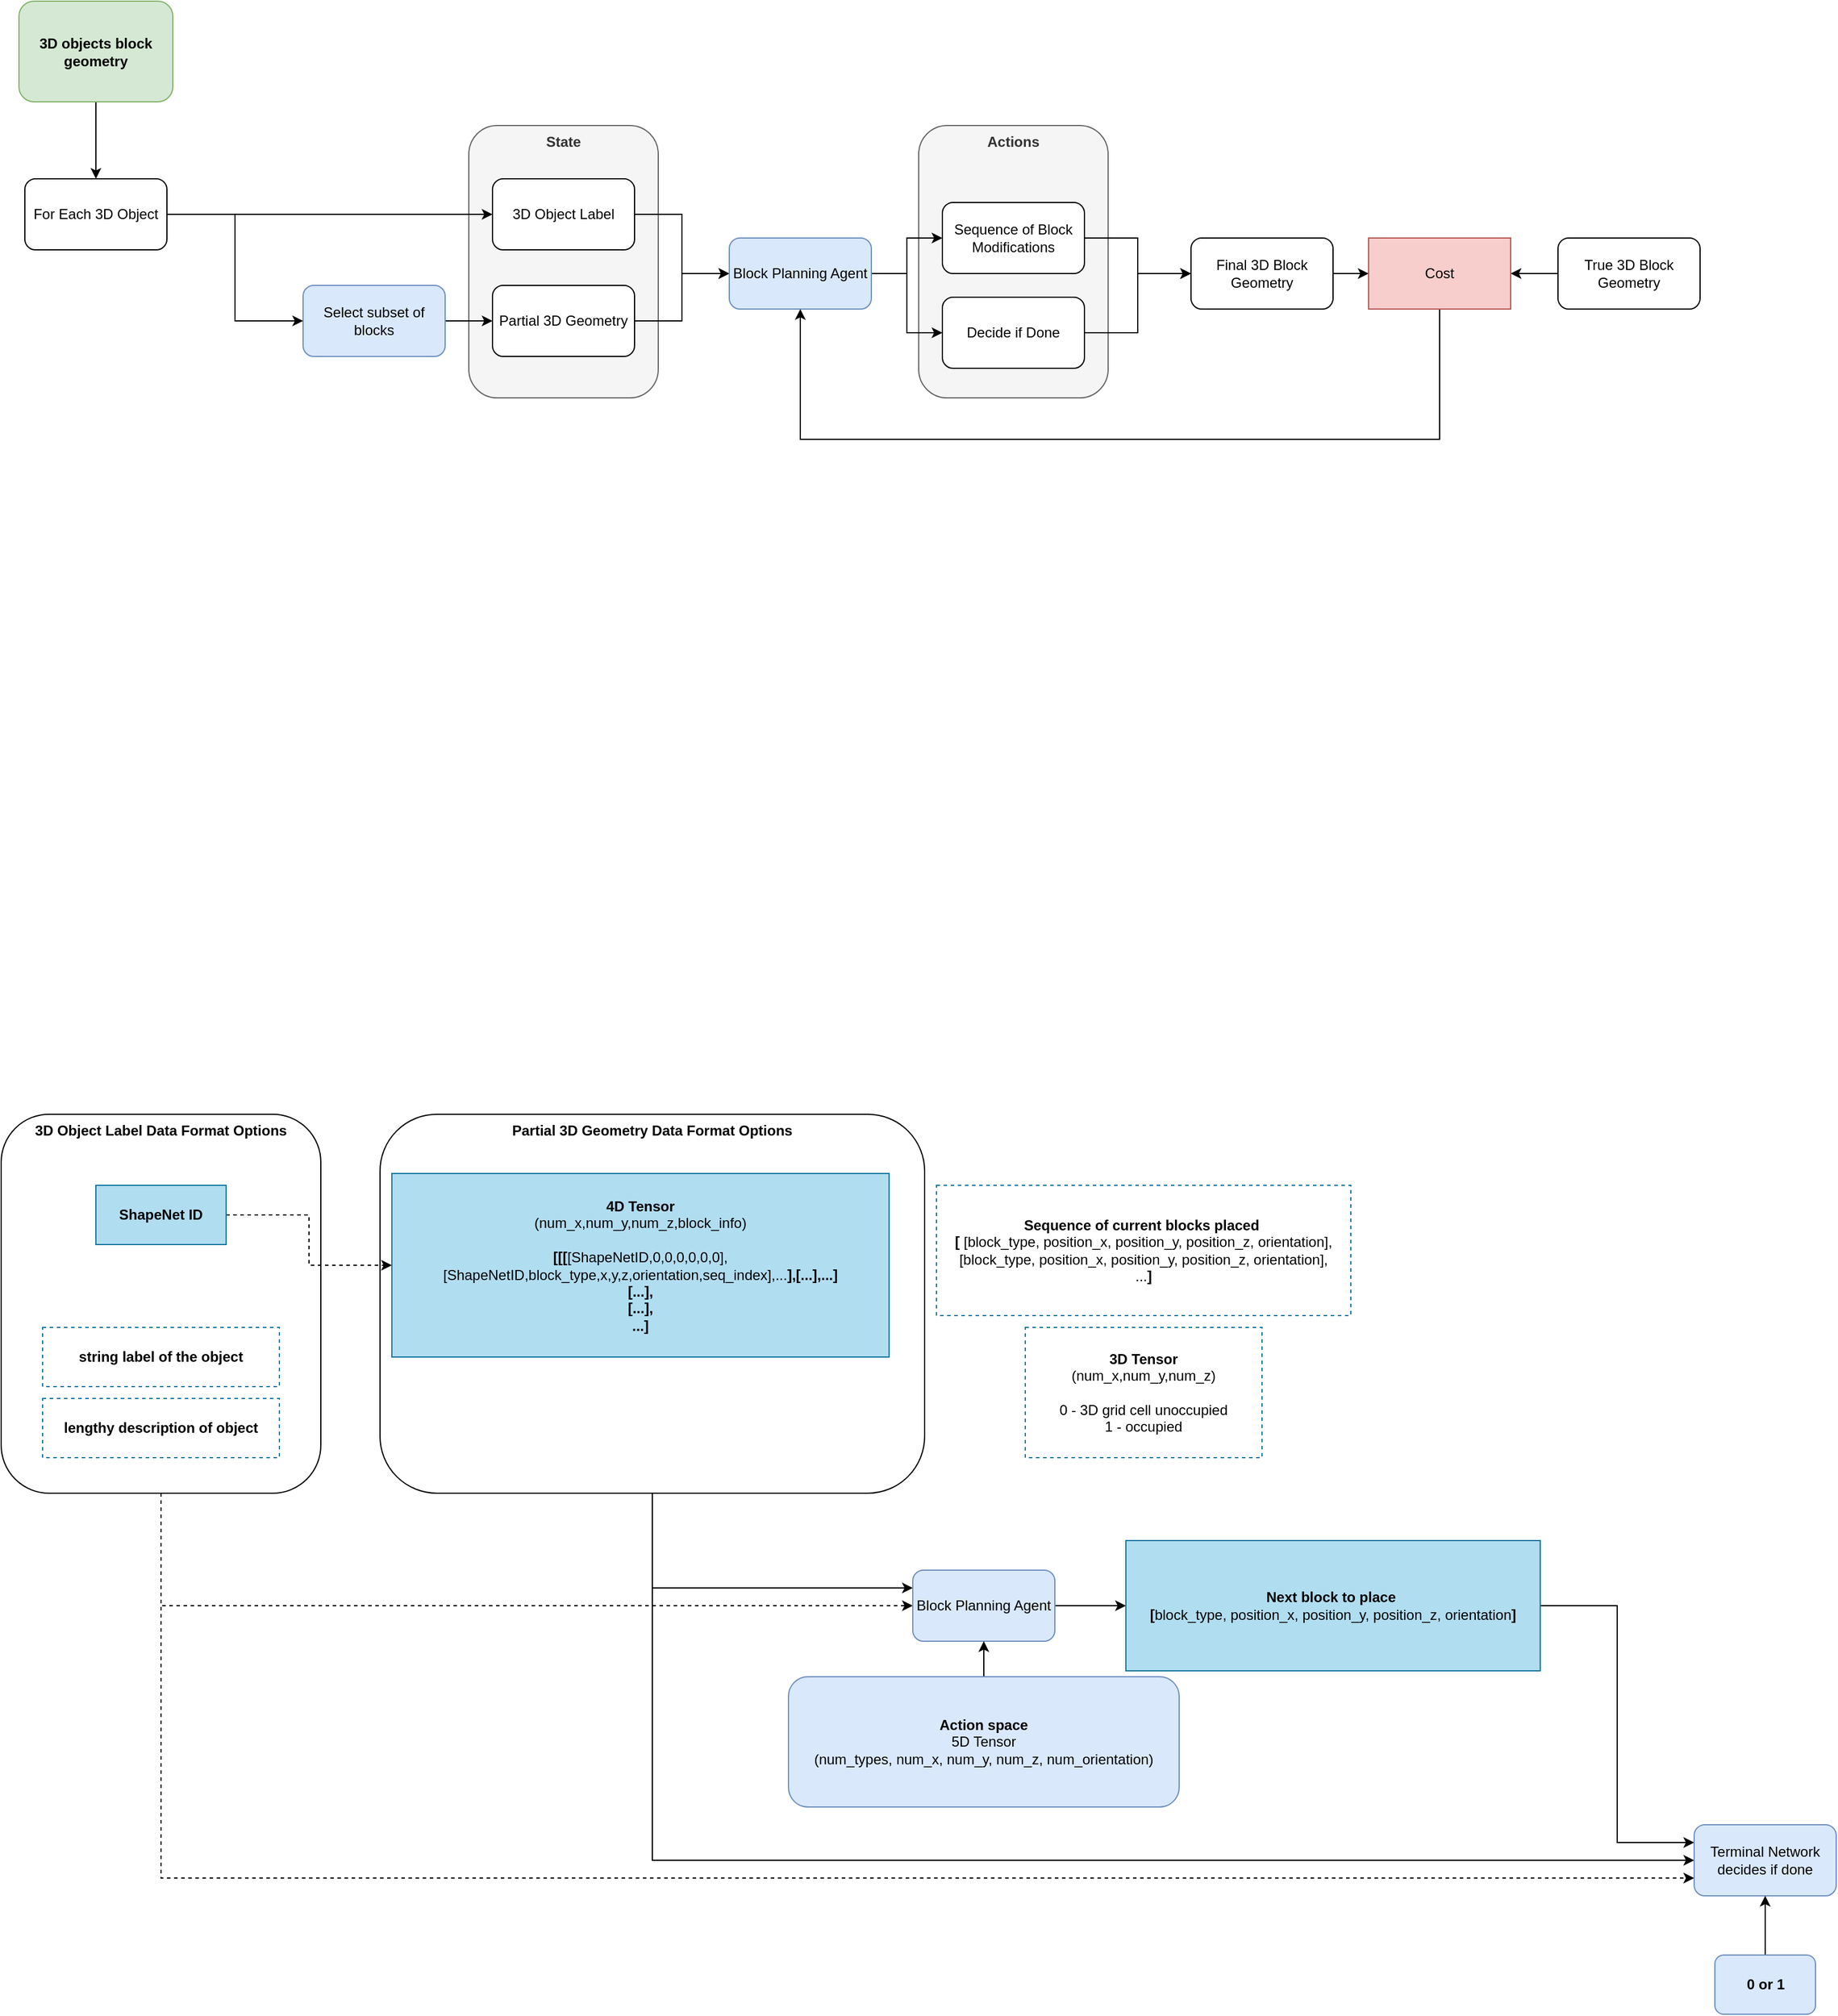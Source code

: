 <mxfile version="20.7.4" type="device"><diagram id="EGjF2JkE2Qouqx4IitUG" name="Page-1"><mxGraphModel dx="1803" dy="1941" grid="1" gridSize="10" guides="1" tooltips="1" connect="1" arrows="1" fold="1" page="1" pageScale="1" pageWidth="1600" pageHeight="900" math="0" shadow="0"><root><mxCell id="0"/><mxCell id="1" parent="0"/><mxCell id="ZmiK0YBM-MFfKVnVQpeY-30" value="&lt;b&gt;Actions&lt;/b&gt;" style="rounded=1;whiteSpace=wrap;html=1;strokeColor=#666666;strokeWidth=1;fontFamily=Helvetica;fontSize=12;fontColor=#333333;fillColor=#f5f5f5;verticalAlign=top;" vertex="1" parent="1"><mxGeometry x="800" y="-735" width="160" height="230" as="geometry"/></mxCell><mxCell id="ZmiK0YBM-MFfKVnVQpeY-29" value="&lt;b&gt;State&lt;/b&gt;" style="rounded=1;whiteSpace=wrap;html=1;strokeColor=#666666;strokeWidth=1;fontFamily=Helvetica;fontSize=12;fontColor=#333333;fillColor=#f5f5f5;verticalAlign=top;" vertex="1" parent="1"><mxGeometry x="420" y="-735" width="160" height="230" as="geometry"/></mxCell><mxCell id="ZmiK0YBM-MFfKVnVQpeY-38" style="edgeStyle=orthogonalEdgeStyle;rounded=0;orthogonalLoop=1;jettySize=auto;html=1;entryX=0;entryY=0.25;entryDx=0;entryDy=0;exitX=0.5;exitY=1;exitDx=0;exitDy=0;" edge="1" parent="1" source="ZmiK0YBM-MFfKVnVQpeY-27" target="ZmiK0YBM-MFfKVnVQpeY-35"><mxGeometry relative="1" as="geometry"/></mxCell><mxCell id="ZmiK0YBM-MFfKVnVQpeY-41" style="edgeStyle=orthogonalEdgeStyle;rounded=0;orthogonalLoop=1;jettySize=auto;html=1;entryX=0;entryY=0.5;entryDx=0;entryDy=0;exitX=0.5;exitY=1;exitDx=0;exitDy=0;" edge="1" parent="1" source="ZmiK0YBM-MFfKVnVQpeY-27" target="ZmiK0YBM-MFfKVnVQpeY-39"><mxGeometry relative="1" as="geometry"/></mxCell><mxCell id="ZmiK0YBM-MFfKVnVQpeY-27" value="Partial 3D Geometry Data Format Options" style="rounded=1;whiteSpace=wrap;html=1;strokeColor=default;strokeWidth=1;fontFamily=Helvetica;fontSize=12;fontColor=default;fillColor=default;verticalAlign=top;fontStyle=1" vertex="1" parent="1"><mxGeometry x="345" y="100" width="460" height="320" as="geometry"/></mxCell><mxCell id="ZmiK0YBM-MFfKVnVQpeY-1" style="edgeStyle=orthogonalEdgeStyle;shape=connector;rounded=0;orthogonalLoop=1;jettySize=auto;html=1;labelBackgroundColor=default;strokeColor=default;fontFamily=Helvetica;fontSize=12;fontColor=default;endArrow=classic;" edge="1" parent="1" source="ZmiK0YBM-MFfKVnVQpeY-2" target="ZmiK0YBM-MFfKVnVQpeY-7"><mxGeometry relative="1" as="geometry"/></mxCell><mxCell id="ZmiK0YBM-MFfKVnVQpeY-2" value="3D Object Label" style="rounded=1;whiteSpace=wrap;html=1;strokeColor=default;strokeWidth=1;fontFamily=Helvetica;fontSize=12;fontColor=default;fillColor=default;" vertex="1" parent="1"><mxGeometry x="440" y="-690" width="120" height="60" as="geometry"/></mxCell><mxCell id="ZmiK0YBM-MFfKVnVQpeY-3" style="edgeStyle=orthogonalEdgeStyle;shape=connector;rounded=0;orthogonalLoop=1;jettySize=auto;html=1;entryX=0;entryY=0.5;entryDx=0;entryDy=0;labelBackgroundColor=default;strokeColor=default;fontFamily=Helvetica;fontSize=12;fontColor=default;endArrow=classic;" edge="1" parent="1" source="ZmiK0YBM-MFfKVnVQpeY-4" target="ZmiK0YBM-MFfKVnVQpeY-7"><mxGeometry relative="1" as="geometry"/></mxCell><mxCell id="ZmiK0YBM-MFfKVnVQpeY-4" value="Partial 3D Geometry" style="rounded=1;whiteSpace=wrap;html=1;strokeColor=default;strokeWidth=1;fontFamily=Helvetica;fontSize=12;fontColor=default;fillColor=default;" vertex="1" parent="1"><mxGeometry x="440" y="-600" width="120" height="60" as="geometry"/></mxCell><mxCell id="ZmiK0YBM-MFfKVnVQpeY-5" style="edgeStyle=orthogonalEdgeStyle;shape=connector;rounded=0;orthogonalLoop=1;jettySize=auto;html=1;entryX=0;entryY=0.5;entryDx=0;entryDy=0;labelBackgroundColor=default;strokeColor=default;fontFamily=Helvetica;fontSize=12;fontColor=default;endArrow=classic;" edge="1" parent="1" source="ZmiK0YBM-MFfKVnVQpeY-7" target="ZmiK0YBM-MFfKVnVQpeY-15"><mxGeometry relative="1" as="geometry"/></mxCell><mxCell id="ZmiK0YBM-MFfKVnVQpeY-6" style="edgeStyle=orthogonalEdgeStyle;shape=connector;rounded=0;orthogonalLoop=1;jettySize=auto;html=1;entryX=0;entryY=0.5;entryDx=0;entryDy=0;labelBackgroundColor=default;strokeColor=default;fontFamily=Helvetica;fontSize=12;fontColor=default;endArrow=classic;" edge="1" parent="1" source="ZmiK0YBM-MFfKVnVQpeY-7" target="ZmiK0YBM-MFfKVnVQpeY-17"><mxGeometry relative="1" as="geometry"/></mxCell><mxCell id="ZmiK0YBM-MFfKVnVQpeY-7" value="Block Planning Agent" style="rounded=1;whiteSpace=wrap;html=1;strokeColor=#6c8ebf;strokeWidth=1;fontFamily=Helvetica;fontSize=12;fillColor=#dae8fc;" vertex="1" parent="1"><mxGeometry x="640" y="-640" width="120" height="60" as="geometry"/></mxCell><mxCell id="ZmiK0YBM-MFfKVnVQpeY-8" style="edgeStyle=orthogonalEdgeStyle;shape=connector;rounded=0;orthogonalLoop=1;jettySize=auto;html=1;entryX=0;entryY=0.5;entryDx=0;entryDy=0;labelBackgroundColor=default;strokeColor=default;fontFamily=Helvetica;fontSize=12;fontColor=default;endArrow=classic;" edge="1" parent="1" source="ZmiK0YBM-MFfKVnVQpeY-9" target="ZmiK0YBM-MFfKVnVQpeY-13"><mxGeometry relative="1" as="geometry"/></mxCell><mxCell id="ZmiK0YBM-MFfKVnVQpeY-9" value="Final 3D Block Geometry" style="rounded=1;whiteSpace=wrap;html=1;strokeColor=default;strokeWidth=1;fontFamily=Helvetica;fontSize=12;fontColor=default;fillColor=default;" vertex="1" parent="1"><mxGeometry x="1030" y="-640" width="120" height="60" as="geometry"/></mxCell><mxCell id="ZmiK0YBM-MFfKVnVQpeY-10" style="edgeStyle=orthogonalEdgeStyle;shape=connector;rounded=0;orthogonalLoop=1;jettySize=auto;html=1;entryX=1;entryY=0.5;entryDx=0;entryDy=0;labelBackgroundColor=default;strokeColor=default;fontFamily=Helvetica;fontSize=12;fontColor=default;endArrow=classic;" edge="1" parent="1" source="ZmiK0YBM-MFfKVnVQpeY-11" target="ZmiK0YBM-MFfKVnVQpeY-13"><mxGeometry relative="1" as="geometry"/></mxCell><mxCell id="ZmiK0YBM-MFfKVnVQpeY-11" value="True 3D Block Geometry" style="rounded=1;whiteSpace=wrap;html=1;strokeColor=default;strokeWidth=1;fontFamily=Helvetica;fontSize=12;fontColor=default;fillColor=default;" vertex="1" parent="1"><mxGeometry x="1340" y="-640" width="120" height="60" as="geometry"/></mxCell><mxCell id="ZmiK0YBM-MFfKVnVQpeY-12" style="edgeStyle=orthogonalEdgeStyle;shape=connector;rounded=0;orthogonalLoop=1;jettySize=auto;html=1;entryX=0.5;entryY=1;entryDx=0;entryDy=0;labelBackgroundColor=default;strokeColor=default;fontFamily=Helvetica;fontSize=12;fontColor=default;endArrow=classic;" edge="1" parent="1" source="ZmiK0YBM-MFfKVnVQpeY-13" target="ZmiK0YBM-MFfKVnVQpeY-7"><mxGeometry relative="1" as="geometry"><Array as="points"><mxPoint x="1240" y="-470"/><mxPoint x="700" y="-470"/></Array></mxGeometry></mxCell><mxCell id="ZmiK0YBM-MFfKVnVQpeY-13" value="Cost" style="rounded=0;whiteSpace=wrap;html=1;strokeColor=#b85450;strokeWidth=1;fontFamily=Helvetica;fontSize=12;fillColor=#f8cecc;" vertex="1" parent="1"><mxGeometry x="1180" y="-640" width="120" height="60" as="geometry"/></mxCell><mxCell id="ZmiK0YBM-MFfKVnVQpeY-14" style="edgeStyle=orthogonalEdgeStyle;shape=connector;rounded=0;orthogonalLoop=1;jettySize=auto;html=1;entryX=0;entryY=0.5;entryDx=0;entryDy=0;labelBackgroundColor=default;strokeColor=default;fontFamily=Helvetica;fontSize=12;fontColor=default;endArrow=classic;" edge="1" parent="1" source="ZmiK0YBM-MFfKVnVQpeY-15" target="ZmiK0YBM-MFfKVnVQpeY-9"><mxGeometry relative="1" as="geometry"/></mxCell><mxCell id="ZmiK0YBM-MFfKVnVQpeY-15" value="Sequence of Block Modifications" style="rounded=1;whiteSpace=wrap;html=1;strokeColor=default;strokeWidth=1;fontFamily=Helvetica;fontSize=12;fontColor=default;fillColor=default;" vertex="1" parent="1"><mxGeometry x="820" y="-670" width="120" height="60" as="geometry"/></mxCell><mxCell id="ZmiK0YBM-MFfKVnVQpeY-16" style="edgeStyle=orthogonalEdgeStyle;shape=connector;rounded=0;orthogonalLoop=1;jettySize=auto;html=1;entryX=0;entryY=0.5;entryDx=0;entryDy=0;labelBackgroundColor=default;strokeColor=default;fontFamily=Helvetica;fontSize=12;fontColor=default;endArrow=classic;" edge="1" parent="1" source="ZmiK0YBM-MFfKVnVQpeY-17" target="ZmiK0YBM-MFfKVnVQpeY-9"><mxGeometry relative="1" as="geometry"/></mxCell><mxCell id="ZmiK0YBM-MFfKVnVQpeY-17" value="Decide if Done" style="rounded=1;whiteSpace=wrap;html=1;strokeColor=default;strokeWidth=1;fontFamily=Helvetica;fontSize=12;fontColor=default;fillColor=default;" vertex="1" parent="1"><mxGeometry x="820" y="-590" width="120" height="60" as="geometry"/></mxCell><mxCell id="ZmiK0YBM-MFfKVnVQpeY-18" style="edgeStyle=orthogonalEdgeStyle;shape=connector;rounded=0;orthogonalLoop=1;jettySize=auto;html=1;labelBackgroundColor=default;strokeColor=default;fontFamily=Helvetica;fontSize=12;fontColor=default;endArrow=classic;" edge="1" parent="1" source="ZmiK0YBM-MFfKVnVQpeY-19" target="ZmiK0YBM-MFfKVnVQpeY-24"><mxGeometry relative="1" as="geometry"/></mxCell><mxCell id="ZmiK0YBM-MFfKVnVQpeY-19" value="3D objects block geometry" style="rounded=1;whiteSpace=wrap;html=1;verticalAlign=middle;fontStyle=1;fillColor=#d5e8d4;strokeColor=#82b366;" vertex="1" parent="1"><mxGeometry x="40" y="-840" width="130" height="85" as="geometry"/></mxCell><mxCell id="ZmiK0YBM-MFfKVnVQpeY-20" style="edgeStyle=orthogonalEdgeStyle;shape=connector;rounded=0;orthogonalLoop=1;jettySize=auto;html=1;labelBackgroundColor=default;strokeColor=default;fontFamily=Helvetica;fontSize=12;fontColor=default;endArrow=classic;" edge="1" parent="1" source="ZmiK0YBM-MFfKVnVQpeY-21" target="ZmiK0YBM-MFfKVnVQpeY-4"><mxGeometry relative="1" as="geometry"/></mxCell><mxCell id="ZmiK0YBM-MFfKVnVQpeY-21" value="Select subset of blocks" style="rounded=1;whiteSpace=wrap;html=1;strokeColor=#6c8ebf;strokeWidth=1;fontFamily=Helvetica;fontSize=12;fillColor=#dae8fc;" vertex="1" parent="1"><mxGeometry x="280" y="-600" width="120" height="60" as="geometry"/></mxCell><mxCell id="ZmiK0YBM-MFfKVnVQpeY-22" style="edgeStyle=orthogonalEdgeStyle;shape=connector;rounded=0;orthogonalLoop=1;jettySize=auto;html=1;labelBackgroundColor=default;strokeColor=default;fontFamily=Helvetica;fontSize=12;fontColor=default;endArrow=classic;" edge="1" parent="1" source="ZmiK0YBM-MFfKVnVQpeY-24" target="ZmiK0YBM-MFfKVnVQpeY-2"><mxGeometry relative="1" as="geometry"/></mxCell><mxCell id="ZmiK0YBM-MFfKVnVQpeY-23" style="edgeStyle=orthogonalEdgeStyle;shape=connector;rounded=0;orthogonalLoop=1;jettySize=auto;html=1;entryX=0;entryY=0.5;entryDx=0;entryDy=0;labelBackgroundColor=default;strokeColor=default;fontFamily=Helvetica;fontSize=12;fontColor=default;endArrow=classic;" edge="1" parent="1" source="ZmiK0YBM-MFfKVnVQpeY-24" target="ZmiK0YBM-MFfKVnVQpeY-21"><mxGeometry relative="1" as="geometry"/></mxCell><mxCell id="ZmiK0YBM-MFfKVnVQpeY-24" value="For Each 3D Object" style="rounded=1;whiteSpace=wrap;html=1;strokeColor=default;strokeWidth=1;fontFamily=Helvetica;fontSize=12;fontColor=default;fillColor=default;" vertex="1" parent="1"><mxGeometry x="45" y="-690" width="120" height="60" as="geometry"/></mxCell><mxCell id="ZmiK0YBM-MFfKVnVQpeY-26" value="&lt;b&gt;3D Tensor&lt;br&gt;&lt;/b&gt;(num_x,num_y,num_z)&lt;br&gt;&lt;br&gt;0 - 3D grid cell unoccupied&lt;br&gt;1 - occupied" style="whiteSpace=wrap;html=1;fillColor=none;strokeColor=#10739e;fontStyle=0;dashed=1;" vertex="1" parent="1"><mxGeometry x="890" y="280" width="200" height="110" as="geometry"/></mxCell><mxCell id="ZmiK0YBM-MFfKVnVQpeY-28" value="&lt;b&gt;Sequence of current blocks placed&lt;/b&gt;&amp;nbsp;&lt;br&gt;&lt;b&gt;[&lt;/b&gt; [block_type, position_x, position_y, position_z, orientation],&lt;br&gt;[block_type, position_x, position_y, position_z, orientation],&lt;br&gt;...&lt;b&gt;]&lt;/b&gt;" style="whiteSpace=wrap;html=1;fillColor=none;strokeColor=#10739e;fontStyle=0;dashed=1;" vertex="1" parent="1"><mxGeometry x="815" y="160" width="350" height="110" as="geometry"/></mxCell><mxCell id="ZmiK0YBM-MFfKVnVQpeY-37" style="edgeStyle=orthogonalEdgeStyle;rounded=0;orthogonalLoop=1;jettySize=auto;html=1;entryX=0;entryY=0.5;entryDx=0;entryDy=0;exitX=0.5;exitY=1;exitDx=0;exitDy=0;dashed=1;" edge="1" parent="1" source="ZmiK0YBM-MFfKVnVQpeY-31" target="ZmiK0YBM-MFfKVnVQpeY-35"><mxGeometry relative="1" as="geometry"/></mxCell><mxCell id="ZmiK0YBM-MFfKVnVQpeY-42" style="edgeStyle=orthogonalEdgeStyle;rounded=0;orthogonalLoop=1;jettySize=auto;html=1;entryX=0;entryY=0.75;entryDx=0;entryDy=0;exitX=0.5;exitY=1;exitDx=0;exitDy=0;dashed=1;" edge="1" parent="1" source="ZmiK0YBM-MFfKVnVQpeY-31" target="ZmiK0YBM-MFfKVnVQpeY-39"><mxGeometry relative="1" as="geometry"/></mxCell><mxCell id="ZmiK0YBM-MFfKVnVQpeY-31" value="3D Object Label Data Format Options" style="rounded=1;whiteSpace=wrap;html=1;strokeColor=default;strokeWidth=1;fontFamily=Helvetica;fontSize=12;fontColor=default;fillColor=default;verticalAlign=top;fontStyle=1" vertex="1" parent="1"><mxGeometry x="25" y="100" width="270" height="320" as="geometry"/></mxCell><mxCell id="ZmiK0YBM-MFfKVnVQpeY-52" style="edgeStyle=orthogonalEdgeStyle;rounded=0;orthogonalLoop=1;jettySize=auto;html=1;dashed=1;" edge="1" parent="1" source="ZmiK0YBM-MFfKVnVQpeY-32" target="ZmiK0YBM-MFfKVnVQpeY-49"><mxGeometry relative="1" as="geometry"/></mxCell><mxCell id="ZmiK0YBM-MFfKVnVQpeY-32" value="&lt;b&gt;ShapeNet ID&lt;/b&gt;" style="whiteSpace=wrap;html=1;fillColor=#b1ddf0;strokeColor=#10739e;fontStyle=0" vertex="1" parent="1"><mxGeometry x="105" y="160" width="110" height="50" as="geometry"/></mxCell><mxCell id="ZmiK0YBM-MFfKVnVQpeY-33" value="&lt;b&gt;string label of the object&lt;/b&gt;" style="whiteSpace=wrap;html=1;fillColor=none;strokeColor=#10739e;fontStyle=0;dashed=1;" vertex="1" parent="1"><mxGeometry x="60" y="280" width="200" height="50" as="geometry"/></mxCell><mxCell id="ZmiK0YBM-MFfKVnVQpeY-34" value="&lt;b&gt;lengthy description of object&lt;/b&gt;" style="whiteSpace=wrap;html=1;fillColor=none;strokeColor=#10739e;fontStyle=0;dashed=1;" vertex="1" parent="1"><mxGeometry x="60" y="340" width="200" height="50" as="geometry"/></mxCell><mxCell id="ZmiK0YBM-MFfKVnVQpeY-40" style="edgeStyle=orthogonalEdgeStyle;rounded=0;orthogonalLoop=1;jettySize=auto;html=1;entryX=0;entryY=0.5;entryDx=0;entryDy=0;" edge="1" parent="1" source="ZmiK0YBM-MFfKVnVQpeY-35" target="ZmiK0YBM-MFfKVnVQpeY-36"><mxGeometry relative="1" as="geometry"/></mxCell><mxCell id="ZmiK0YBM-MFfKVnVQpeY-35" value="Block Planning Agent" style="rounded=1;whiteSpace=wrap;html=1;strokeColor=#6c8ebf;strokeWidth=1;fontFamily=Helvetica;fontSize=12;fillColor=#dae8fc;" vertex="1" parent="1"><mxGeometry x="795" y="485" width="120" height="60" as="geometry"/></mxCell><mxCell id="ZmiK0YBM-MFfKVnVQpeY-43" style="edgeStyle=orthogonalEdgeStyle;rounded=0;orthogonalLoop=1;jettySize=auto;html=1;entryX=0;entryY=0.25;entryDx=0;entryDy=0;" edge="1" parent="1" source="ZmiK0YBM-MFfKVnVQpeY-36" target="ZmiK0YBM-MFfKVnVQpeY-39"><mxGeometry relative="1" as="geometry"/></mxCell><mxCell id="ZmiK0YBM-MFfKVnVQpeY-36" value="&lt;b&gt;Next block to place&lt;/b&gt;&amp;nbsp;&lt;br&gt;&lt;b&gt;[&lt;/b&gt;block_type, position_x, position_y, position_z, orientation&lt;b&gt;]&lt;/b&gt;" style="whiteSpace=wrap;html=1;fillColor=#b1ddf0;strokeColor=#10739e;fontStyle=0" vertex="1" parent="1"><mxGeometry x="975" y="460" width="350" height="110" as="geometry"/></mxCell><mxCell id="ZmiK0YBM-MFfKVnVQpeY-39" value="Terminal Network&lt;br&gt;decides if done" style="rounded=1;whiteSpace=wrap;html=1;strokeColor=#6c8ebf;strokeWidth=1;fontFamily=Helvetica;fontSize=12;fillColor=#dae8fc;" vertex="1" parent="1"><mxGeometry x="1455" y="700" width="120" height="60" as="geometry"/></mxCell><mxCell id="ZmiK0YBM-MFfKVnVQpeY-46" style="edgeStyle=orthogonalEdgeStyle;rounded=0;orthogonalLoop=1;jettySize=auto;html=1;entryX=0.5;entryY=1;entryDx=0;entryDy=0;" edge="1" parent="1" source="ZmiK0YBM-MFfKVnVQpeY-45" target="ZmiK0YBM-MFfKVnVQpeY-35"><mxGeometry relative="1" as="geometry"/></mxCell><mxCell id="ZmiK0YBM-MFfKVnVQpeY-45" value="Action space&lt;br&gt;&lt;span style=&quot;font-weight: normal;&quot;&gt;5D Tensor&lt;br&gt;(num_types, num_x, num_y, num_z, num_orientation)&lt;/span&gt;" style="rounded=1;whiteSpace=wrap;html=1;fillColor=#dae8fc;strokeColor=#6c8ebf;fontStyle=1" vertex="1" parent="1"><mxGeometry x="690" y="575" width="330" height="110" as="geometry"/></mxCell><mxCell id="ZmiK0YBM-MFfKVnVQpeY-48" style="edgeStyle=orthogonalEdgeStyle;rounded=0;orthogonalLoop=1;jettySize=auto;html=1;entryX=0.5;entryY=1;entryDx=0;entryDy=0;" edge="1" parent="1" source="ZmiK0YBM-MFfKVnVQpeY-47" target="ZmiK0YBM-MFfKVnVQpeY-39"><mxGeometry relative="1" as="geometry"/></mxCell><mxCell id="ZmiK0YBM-MFfKVnVQpeY-47" value="0 or 1" style="rounded=1;whiteSpace=wrap;html=1;fillColor=#dae8fc;strokeColor=#6c8ebf;fontStyle=1" vertex="1" parent="1"><mxGeometry x="1472.5" y="810" width="85" height="50" as="geometry"/></mxCell><mxCell id="ZmiK0YBM-MFfKVnVQpeY-49" value="&lt;b style=&quot;border-color: var(--border-color);&quot;&gt;4D Tensor&lt;br style=&quot;border-color: var(--border-color);&quot;&gt;&lt;/b&gt;(num_x,num_y,num_z,block_info)&lt;br&gt;&lt;b&gt;&lt;br&gt;[[[&lt;/b&gt;[ShapeNetID,0,0,0,0,0,0],[ShapeNetID,block_type,x,y,z,orientation,seq_index],...&lt;b&gt;],[...],...]&lt;br&gt;[...],&lt;br&gt;[...],&lt;br&gt;...]&lt;/b&gt;" style="whiteSpace=wrap;html=1;fillColor=#b1ddf0;strokeColor=#10739e;fontStyle=0" vertex="1" parent="1"><mxGeometry x="355" y="150" width="420" height="155" as="geometry"/></mxCell></root></mxGraphModel></diagram></mxfile>